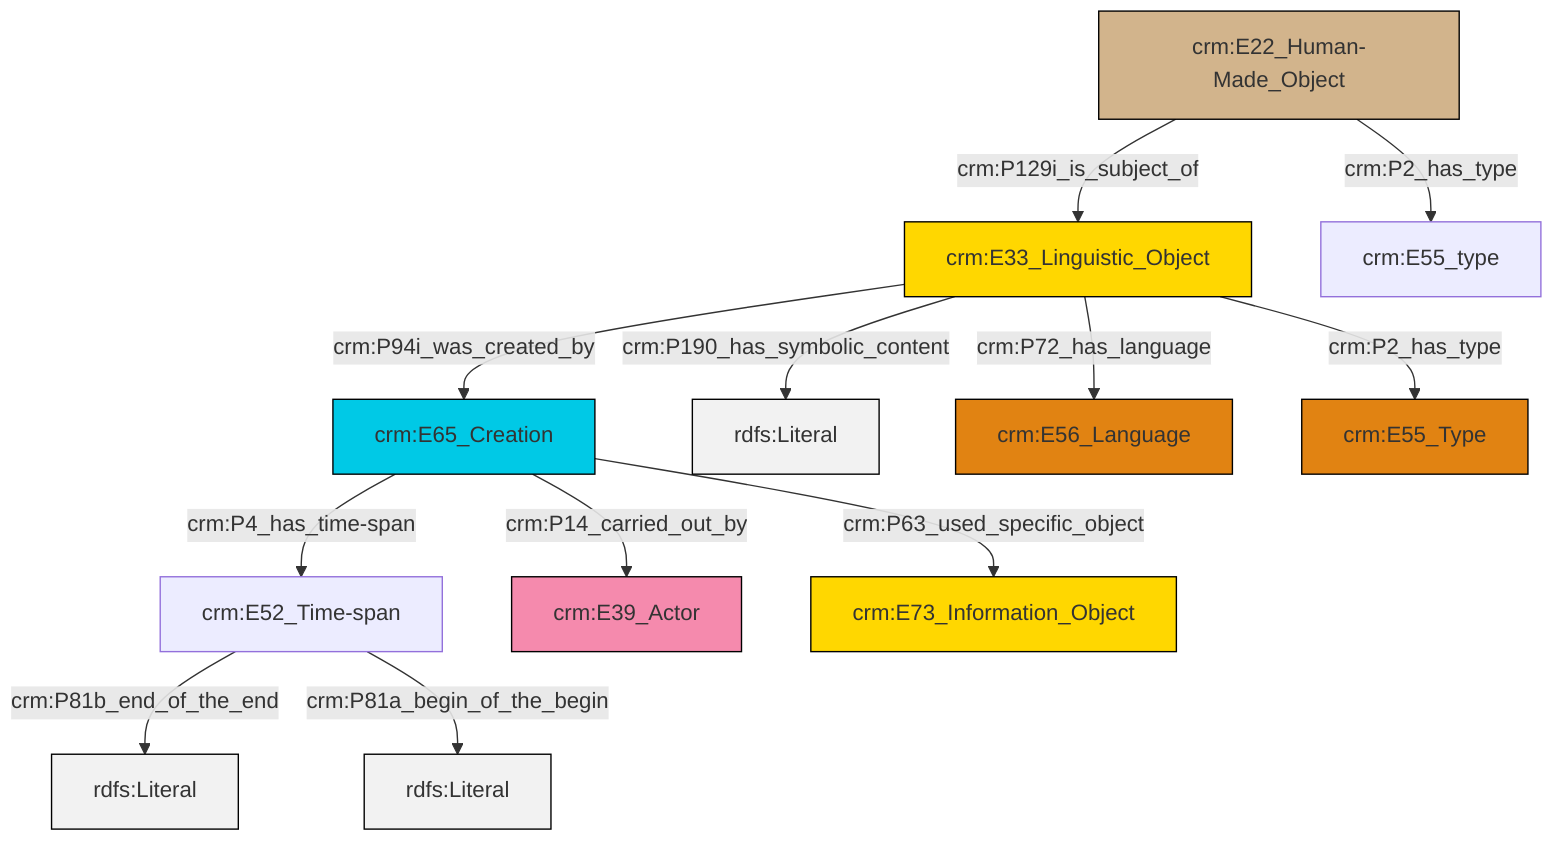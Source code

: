 graph TD
classDef Literal fill:#f2f2f2,stroke:#000000;
classDef CRM_Entity fill:#FFFFFF,stroke:#000000;
classDef Temporal_Entity fill:#00C9E6, stroke:#000000;
classDef Type fill:#E18312, stroke:#000000;
classDef Time-Span fill:#2C9C91, stroke:#000000;
classDef Appellation fill:#FFEB7F, stroke:#000000;
classDef Place fill:#008836, stroke:#000000;
classDef Persistent_Item fill:#B266B2, stroke:#000000;
classDef Conceptual_Object fill:#FFD700, stroke:#000000;
classDef Physical_Thing fill:#D2B48C, stroke:#000000;
classDef Actor fill:#f58aad, stroke:#000000;
classDef PC_Classes fill:#4ce600, stroke:#000000;
classDef Multi fill:#cccccc,stroke:#000000;

0["crm:E65_Creation"]:::Temporal_Entity -->|crm:P4_has_time-span| 1["crm:E52_Time-span"]:::Default
2["crm:E22_Human-Made_Object"]:::Physical_Thing -->|crm:P129i_is_subject_of| 3["crm:E33_Linguistic_Object"]:::Conceptual_Object
3["crm:E33_Linguistic_Object"]:::Conceptual_Object -->|crm:P190_has_symbolic_content| 4[rdfs:Literal]:::Literal
3["crm:E33_Linguistic_Object"]:::Conceptual_Object -->|crm:P94i_was_created_by| 0["crm:E65_Creation"]:::Temporal_Entity
3["crm:E33_Linguistic_Object"]:::Conceptual_Object -->|crm:P72_has_language| 9["crm:E56_Language"]:::Type
0["crm:E65_Creation"]:::Temporal_Entity -->|crm:P63_used_specific_object| 11["crm:E73_Information_Object"]:::Conceptual_Object
1["crm:E52_Time-span"]:::Default -->|crm:P81b_end_of_the_end| 12[rdfs:Literal]:::Literal
3["crm:E33_Linguistic_Object"]:::Conceptual_Object -->|crm:P2_has_type| 13["crm:E55_Type"]:::Type
0["crm:E65_Creation"]:::Temporal_Entity -->|crm:P14_carried_out_by| 5["crm:E39_Actor"]:::Actor
1["crm:E52_Time-span"]:::Default -->|crm:P81a_begin_of_the_begin| 18[rdfs:Literal]:::Literal
2["crm:E22_Human-Made_Object"]:::Physical_Thing -->|crm:P2_has_type| 7["crm:E55_type"]:::Default
